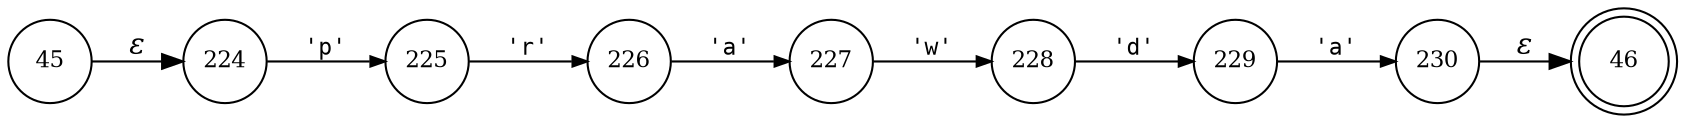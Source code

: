 digraph ATN {
rankdir=LR;
s46[fontsize=11, label="46", shape=doublecircle, fixedsize=true, width=.6];
s224[fontsize=11,label="224", shape=circle, fixedsize=true, width=.55, peripheries=1];
s225[fontsize=11,label="225", shape=circle, fixedsize=true, width=.55, peripheries=1];
s226[fontsize=11,label="226", shape=circle, fixedsize=true, width=.55, peripheries=1];
s227[fontsize=11,label="227", shape=circle, fixedsize=true, width=.55, peripheries=1];
s228[fontsize=11,label="228", shape=circle, fixedsize=true, width=.55, peripheries=1];
s229[fontsize=11,label="229", shape=circle, fixedsize=true, width=.55, peripheries=1];
s230[fontsize=11,label="230", shape=circle, fixedsize=true, width=.55, peripheries=1];
s45[fontsize=11,label="45", shape=circle, fixedsize=true, width=.55, peripheries=1];
s45 -> s224 [fontname="Times-Italic", label="&epsilon;"];
s224 -> s225 [fontsize=11, fontname="Courier", arrowsize=.7, label = "'p'", arrowhead = normal];
s225 -> s226 [fontsize=11, fontname="Courier", arrowsize=.7, label = "'r'", arrowhead = normal];
s226 -> s227 [fontsize=11, fontname="Courier", arrowsize=.7, label = "'a'", arrowhead = normal];
s227 -> s228 [fontsize=11, fontname="Courier", arrowsize=.7, label = "'w'", arrowhead = normal];
s228 -> s229 [fontsize=11, fontname="Courier", arrowsize=.7, label = "'d'", arrowhead = normal];
s229 -> s230 [fontsize=11, fontname="Courier", arrowsize=.7, label = "'a'", arrowhead = normal];
s230 -> s46 [fontname="Times-Italic", label="&epsilon;"];
}
